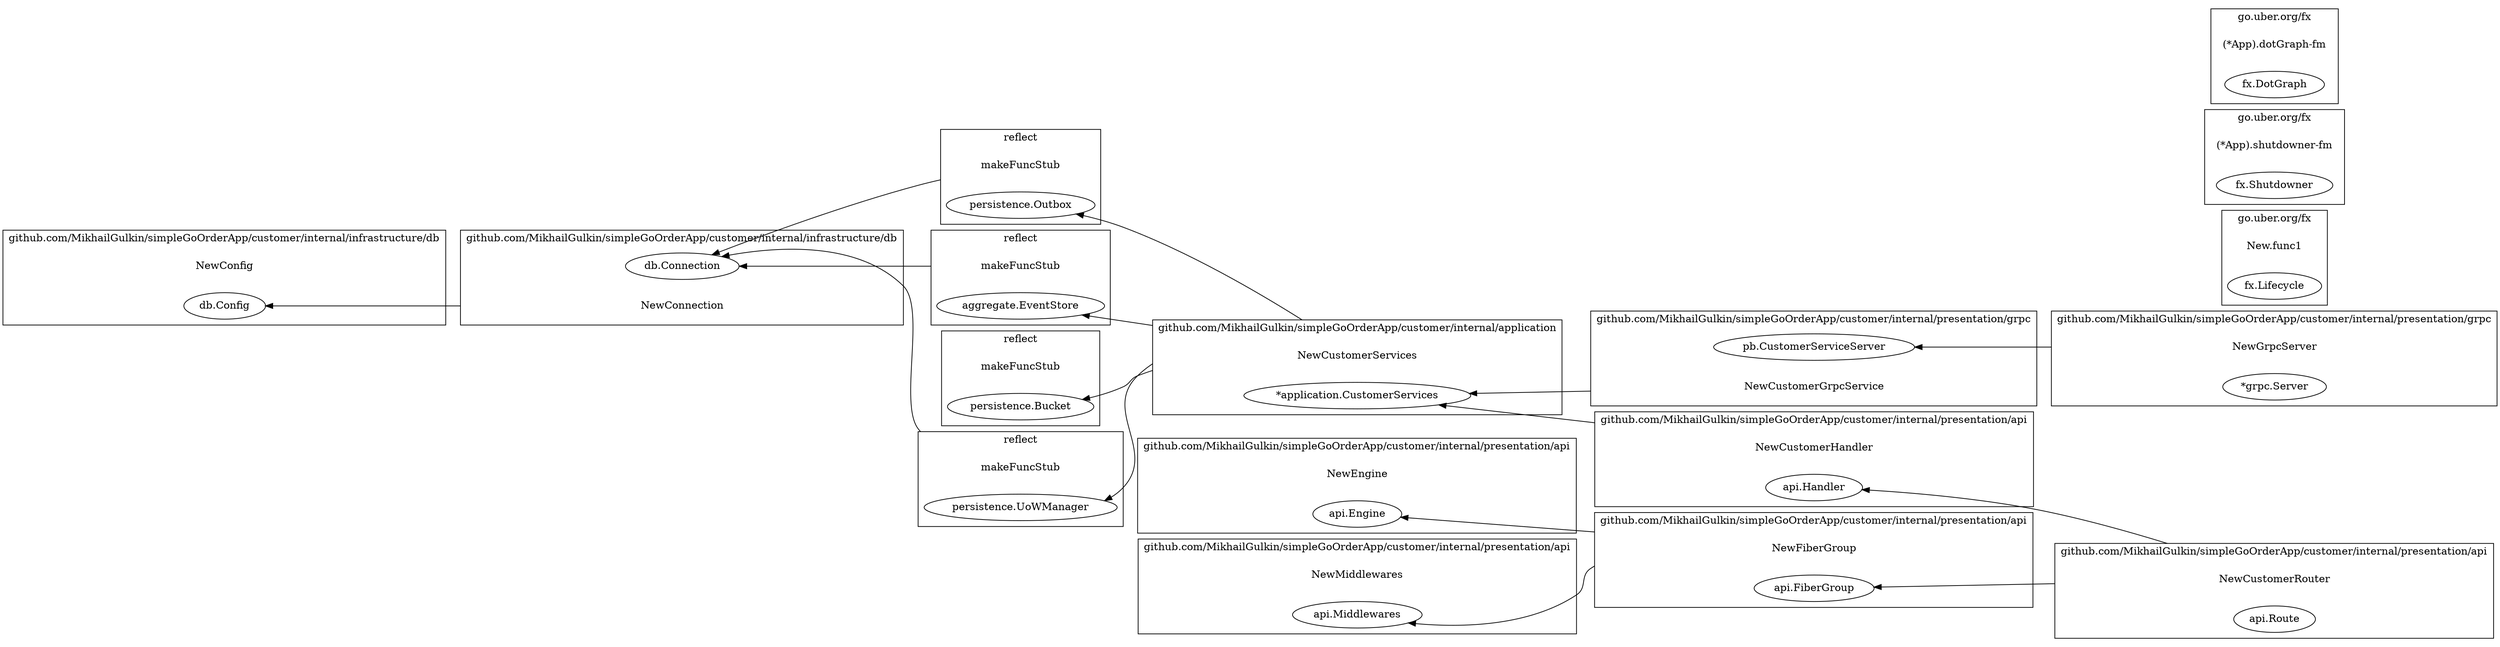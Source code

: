 digraph {
	rankdir=RL;
	graph [compound=true];
	
		subgraph cluster_0 {
			label = "reflect";
			constructor_0 [shape=plaintext label="makeFuncStub"];
			
			"persistence.Outbox" [label=<persistence.Outbox>];
			
		}
		
			constructor_0 -> "db.Connection" [ltail=cluster_0];
		
		
		subgraph cluster_1 {
			label = "reflect";
			constructor_1 [shape=plaintext label="makeFuncStub"];
			
			"aggregate.EventStore" [label=<aggregate.EventStore>];
			
		}
		
			constructor_1 -> "db.Connection" [ltail=cluster_1];
		
		
		subgraph cluster_2 {
			label = "reflect";
			constructor_2 [shape=plaintext label="makeFuncStub"];
			
			"persistence.Bucket" [label=<persistence.Bucket>];
			
		}
		
		
		subgraph cluster_3 {
			label = "reflect";
			constructor_3 [shape=plaintext label="makeFuncStub"];
			
			"persistence.UoWManager" [label=<persistence.UoWManager>];
			
		}
		
			constructor_3 -> "db.Connection" [ltail=cluster_3];
		
		
		subgraph cluster_4 {
			label = "github.com/MikhailGulkin/simpleGoOrderApp/customer/internal/infrastructure/db";
			constructor_4 [shape=plaintext label="NewConfig"];
			
			"db.Config" [label=<db.Config>];
			
		}
		
		
		subgraph cluster_5 {
			label = "github.com/MikhailGulkin/simpleGoOrderApp/customer/internal/infrastructure/db";
			constructor_5 [shape=plaintext label="NewConnection"];
			
			"db.Connection" [label=<db.Connection>];
			
		}
		
			constructor_5 -> "db.Config" [ltail=cluster_5];
		
		
		subgraph cluster_6 {
			label = "github.com/MikhailGulkin/simpleGoOrderApp/customer/internal/application";
			constructor_6 [shape=plaintext label="NewCustomerServices"];
			
			"*application.CustomerServices" [label=<*application.CustomerServices>];
			
		}
		
			constructor_6 -> "aggregate.EventStore" [ltail=cluster_6];
		
			constructor_6 -> "persistence.Outbox" [ltail=cluster_6];
		
			constructor_6 -> "persistence.UoWManager" [ltail=cluster_6];
		
			constructor_6 -> "persistence.Bucket" [ltail=cluster_6];
		
		
		subgraph cluster_7 {
			label = "github.com/MikhailGulkin/simpleGoOrderApp/customer/internal/presentation/grpc";
			constructor_7 [shape=plaintext label="NewGrpcServer"];
			
			"*grpc.Server" [label=<*grpc.Server>];
			
		}
		
			constructor_7 -> "pb.CustomerServiceServer" [ltail=cluster_7];
		
		
		subgraph cluster_8 {
			label = "github.com/MikhailGulkin/simpleGoOrderApp/customer/internal/presentation/grpc";
			constructor_8 [shape=plaintext label="NewCustomerGrpcService"];
			
			"pb.CustomerServiceServer" [label=<pb.CustomerServiceServer>];
			
		}
		
			constructor_8 -> "*application.CustomerServices" [ltail=cluster_8];
		
		
		subgraph cluster_9 {
			label = "github.com/MikhailGulkin/simpleGoOrderApp/customer/internal/presentation/api";
			constructor_9 [shape=plaintext label="NewEngine"];
			
			"api.Engine" [label=<api.Engine>];
			
		}
		
		
		subgraph cluster_10 {
			label = "github.com/MikhailGulkin/simpleGoOrderApp/customer/internal/presentation/api";
			constructor_10 [shape=plaintext label="NewCustomerHandler"];
			
			"api.Handler" [label=<api.Handler>];
			
		}
		
			constructor_10 -> "*application.CustomerServices" [ltail=cluster_10];
		
		
		subgraph cluster_11 {
			label = "github.com/MikhailGulkin/simpleGoOrderApp/customer/internal/presentation/api";
			constructor_11 [shape=plaintext label="NewMiddlewares"];
			
			"api.Middlewares" [label=<api.Middlewares>];
			
		}
		
		
		subgraph cluster_12 {
			label = "github.com/MikhailGulkin/simpleGoOrderApp/customer/internal/presentation/api";
			constructor_12 [shape=plaintext label="NewFiberGroup"];
			
			"api.FiberGroup" [label=<api.FiberGroup>];
			
		}
		
			constructor_12 -> "api.Engine" [ltail=cluster_12];
		
			constructor_12 -> "api.Middlewares" [ltail=cluster_12];
		
		
		subgraph cluster_13 {
			label = "github.com/MikhailGulkin/simpleGoOrderApp/customer/internal/presentation/api";
			constructor_13 [shape=plaintext label="NewCustomerRouter"];
			
			"api.Route" [label=<api.Route>];
			
		}
		
			constructor_13 -> "api.FiberGroup" [ltail=cluster_13];
		
			constructor_13 -> "api.Handler" [ltail=cluster_13];
		
		
		subgraph cluster_14 {
			label = "go.uber.org/fx";
			constructor_14 [shape=plaintext label="New.func1"];
			
			"fx.Lifecycle" [label=<fx.Lifecycle>];
			
		}
		
		
		subgraph cluster_15 {
			label = "go.uber.org/fx";
			constructor_15 [shape=plaintext label="(*App).shutdowner-fm"];
			
			"fx.Shutdowner" [label=<fx.Shutdowner>];
			
		}
		
		
		subgraph cluster_16 {
			label = "go.uber.org/fx";
			constructor_16 [shape=plaintext label="(*App).dotGraph-fm"];
			
			"fx.DotGraph" [label=<fx.DotGraph>];
			
		}
		
		
	
}